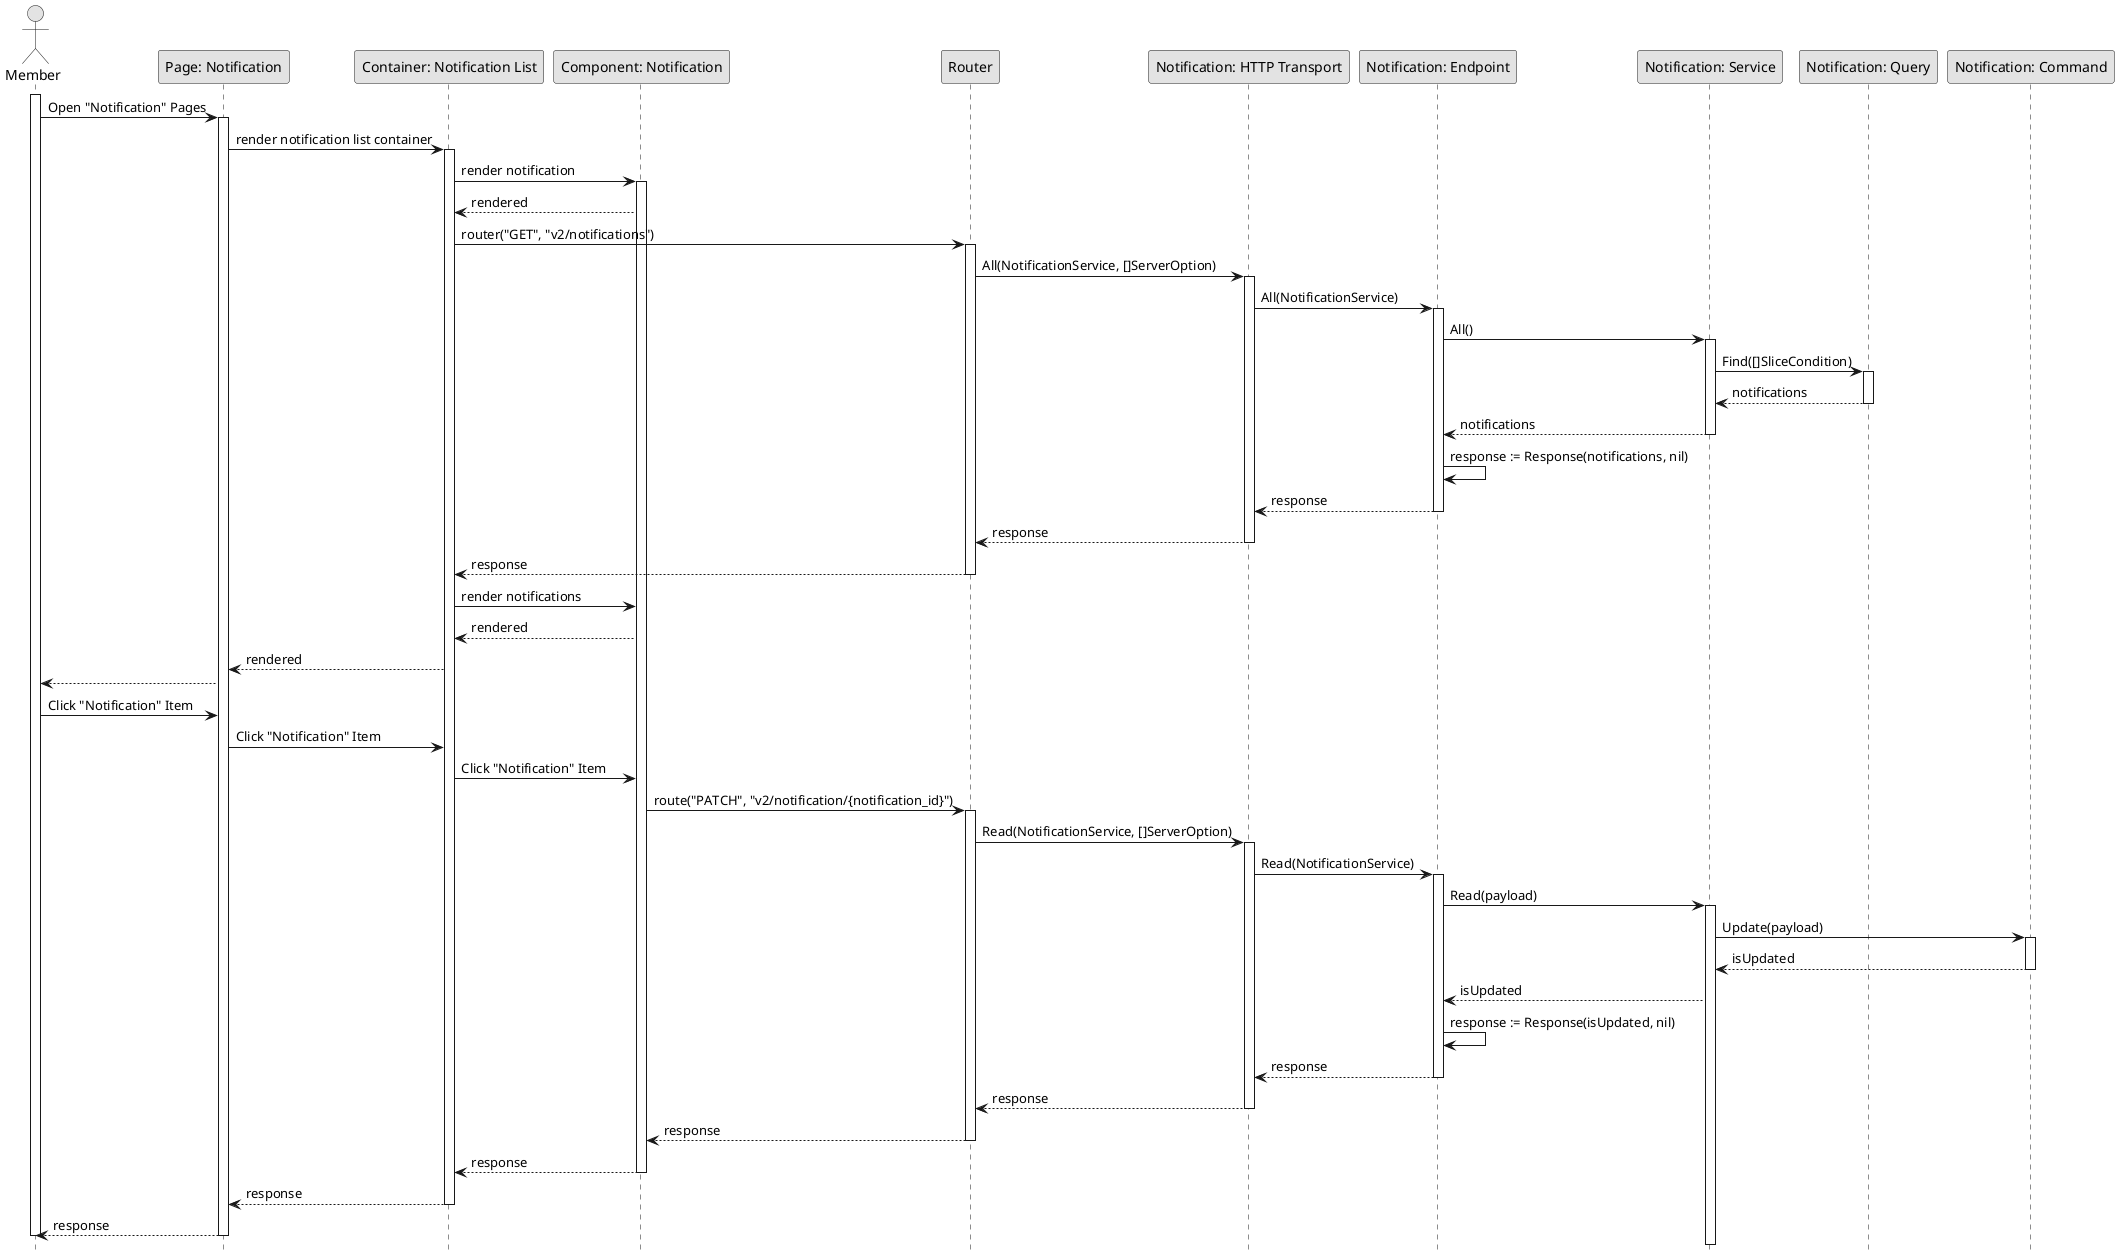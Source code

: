 @startuml ReadNotification

skinparam Monochrome true
skinparam Shadowing false
hide footbox

actor Member
participant "Page: Notification" as NotificationPage
participant "Container: Notification List" as NotificationListContainer
participant "Component: Notification" as Notification
participant "Router" as Router
participant "Notification: HTTP Transport" as NotificationHTTPTransport
participant "Notification: Endpoint" as NotificationEndpoint
participant "Notification: Service" as NotificationService
participant "Notification: Query" as NotificationQuery
participant "Notification: Command" as NotificationCommand

activate Member

Member->NotificationPage: Open "Notification" Pages
activate NotificationPage
NotificationPage->NotificationListContainer: render notification list container
activate NotificationListContainer
NotificationListContainer->Notification: render notification
activate Notification
Notification-->NotificationListContainer: rendered
NotificationListContainer->Router: router("GET", "v2/notifications")
activate Router
Router->NotificationHTTPTransport: All(NotificationService, []ServerOption)
activate NotificationHTTPTransport
NotificationHTTPTransport->NotificationEndpoint: All(NotificationService)
activate NotificationEndpoint
NotificationEndpoint->NotificationService: All()
activate NotificationService
NotificationService->NotificationQuery: Find([]SliceCondition)
activate NotificationQuery
NotificationQuery-->NotificationService: notifications
deactivate NotificationQuery
NotificationService-->NotificationEndpoint: notifications
deactivate NotificationService
NotificationEndpoint->NotificationEndpoint: response := Response(notifications, nil)
NotificationEndpoint-->NotificationHTTPTransport: response
deactivate NotificationEndpoint
NotificationHTTPTransport-->Router: response
deactivate NotificationHTTPTransport
Router-->NotificationListContainer: response
deactivate Router
NotificationListContainer->Notification: render notifications
Notification-->NotificationListContainer: rendered
NotificationListContainer-->NotificationPage: rendered
NotificationPage-->Member

Member->NotificationPage: Click "Notification" Item
NotificationPage->NotificationListContainer: Click "Notification" Item
NotificationListContainer->Notification: Click "Notification" Item
Notification->Router: route("PATCH", "v2/notification/{notification_id}")
activate Router
Router->NotificationHTTPTransport: Read(NotificationService, []ServerOption)
activate NotificationHTTPTransport
NotificationHTTPTransport->NotificationEndpoint: Read(NotificationService)
activate NotificationEndpoint
NotificationEndpoint->NotificationService: Read(payload)
activate NotificationService
NotificationService->NotificationCommand: Update(payload)
activate NotificationCommand
NotificationCommand-->NotificationService: isUpdated
deactivate NotificationCommand
NotificationService-->NotificationEndpoint: isUpdated
NotificationEndpoint->NotificationEndpoint: response := Response(isUpdated, nil)
NotificationEndpoint-->NotificationHTTPTransport: response
deactivate NotificationEndpoint
NotificationHTTPTransport-->Router: response
deactivate NotificationHTTPTransport
Router-->Notification: response
deactivate Router
Notification-->NotificationListContainer: response
deactivate Notification
NotificationListContainer-->NotificationPage: response
deactivate NotificationListContainer
NotificationPage-->Member: response
deactivate NotificationPage

deactivate Member

@enduml